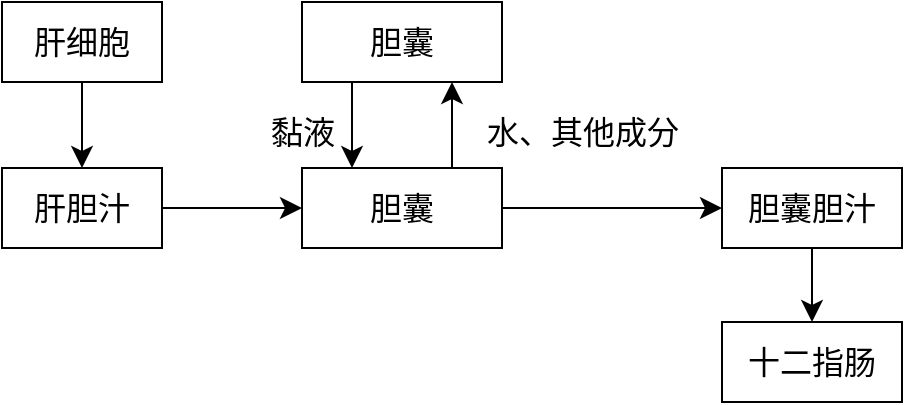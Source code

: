 <mxfile version="21.6.1" type="device">
  <diagram name="第 1 页" id="1nM4ry4I6lP0_Ujpqp6l">
    <mxGraphModel dx="1532" dy="1138" grid="1" gridSize="10" guides="1" tooltips="1" connect="1" arrows="1" fold="1" page="0" pageScale="1" pageWidth="827" pageHeight="1169" math="0" shadow="0">
      <root>
        <mxCell id="0" />
        <mxCell id="1" parent="0" />
        <mxCell id="6mb24FIX-rSDOmY6yTPQ-24" value="" style="edgeStyle=none;curved=1;rounded=0;orthogonalLoop=1;jettySize=auto;html=1;fontSize=12;startSize=8;endSize=8;" edge="1" parent="1" source="6mb24FIX-rSDOmY6yTPQ-16" target="6mb24FIX-rSDOmY6yTPQ-23">
          <mxGeometry relative="1" as="geometry" />
        </mxCell>
        <mxCell id="6mb24FIX-rSDOmY6yTPQ-16" value="胆囊胆汁" style="rounded=0;whiteSpace=wrap;html=1;fontSize=16;" vertex="1" parent="1">
          <mxGeometry x="350" y="23" width="90" height="40" as="geometry" />
        </mxCell>
        <mxCell id="6mb24FIX-rSDOmY6yTPQ-26" style="edgeStyle=none;curved=1;rounded=0;orthogonalLoop=1;jettySize=auto;html=1;fontSize=12;startSize=8;endSize=8;" edge="1" parent="1" source="6mb24FIX-rSDOmY6yTPQ-18" target="6mb24FIX-rSDOmY6yTPQ-21">
          <mxGeometry relative="1" as="geometry" />
        </mxCell>
        <mxCell id="6mb24FIX-rSDOmY6yTPQ-18" value="肝细胞" style="whiteSpace=wrap;html=1;fontSize=16;" vertex="1" parent="1">
          <mxGeometry x="-10" y="-60" width="80" height="40" as="geometry" />
        </mxCell>
        <mxCell id="6mb24FIX-rSDOmY6yTPQ-25" style="edgeStyle=none;curved=1;rounded=0;orthogonalLoop=1;jettySize=auto;html=1;fontSize=12;startSize=8;endSize=8;" edge="1" parent="1" source="6mb24FIX-rSDOmY6yTPQ-28" target="6mb24FIX-rSDOmY6yTPQ-16">
          <mxGeometry relative="1" as="geometry" />
        </mxCell>
        <mxCell id="6mb24FIX-rSDOmY6yTPQ-21" value="肝胆汁" style="whiteSpace=wrap;html=1;fontSize=16;" vertex="1" parent="1">
          <mxGeometry x="-10" y="23" width="80" height="40" as="geometry" />
        </mxCell>
        <mxCell id="6mb24FIX-rSDOmY6yTPQ-23" value="十二指肠" style="rounded=0;whiteSpace=wrap;html=1;fontSize=16;" vertex="1" parent="1">
          <mxGeometry x="350" y="100" width="90" height="40" as="geometry" />
        </mxCell>
        <mxCell id="6mb24FIX-rSDOmY6yTPQ-29" value="" style="edgeStyle=none;curved=1;rounded=0;orthogonalLoop=1;jettySize=auto;html=1;fontSize=12;startSize=8;endSize=8;" edge="1" parent="1" source="6mb24FIX-rSDOmY6yTPQ-21" target="6mb24FIX-rSDOmY6yTPQ-28">
          <mxGeometry relative="1" as="geometry">
            <mxPoint x="130" y="43" as="sourcePoint" />
            <mxPoint x="310" y="43" as="targetPoint" />
          </mxGeometry>
        </mxCell>
        <mxCell id="6mb24FIX-rSDOmY6yTPQ-31" value="" style="edgeStyle=none;curved=1;rounded=0;orthogonalLoop=1;jettySize=auto;html=1;fontSize=12;startSize=8;endSize=8;entryX=0.75;entryY=1;entryDx=0;entryDy=0;exitX=0.75;exitY=0;exitDx=0;exitDy=0;" edge="1" parent="1" source="6mb24FIX-rSDOmY6yTPQ-28" target="6mb24FIX-rSDOmY6yTPQ-30">
          <mxGeometry relative="1" as="geometry" />
        </mxCell>
        <mxCell id="6mb24FIX-rSDOmY6yTPQ-28" value="胆囊" style="whiteSpace=wrap;html=1;fontSize=16;" vertex="1" parent="1">
          <mxGeometry x="140" y="23" width="100" height="40" as="geometry" />
        </mxCell>
        <mxCell id="6mb24FIX-rSDOmY6yTPQ-32" style="edgeStyle=none;curved=1;rounded=0;orthogonalLoop=1;jettySize=auto;html=1;fontSize=12;startSize=8;endSize=8;exitX=0.25;exitY=1;exitDx=0;exitDy=0;entryX=0.25;entryY=0;entryDx=0;entryDy=0;" edge="1" parent="1" source="6mb24FIX-rSDOmY6yTPQ-30" target="6mb24FIX-rSDOmY6yTPQ-28">
          <mxGeometry relative="1" as="geometry" />
        </mxCell>
        <mxCell id="6mb24FIX-rSDOmY6yTPQ-30" value="胆囊" style="whiteSpace=wrap;html=1;fontSize=16;" vertex="1" parent="1">
          <mxGeometry x="140" y="-60" width="100" height="40" as="geometry" />
        </mxCell>
        <mxCell id="6mb24FIX-rSDOmY6yTPQ-33" value="黏液" style="text;html=1;align=center;verticalAlign=middle;resizable=0;points=[];autosize=1;strokeColor=none;fillColor=none;fontSize=16;" vertex="1" parent="1">
          <mxGeometry x="110" y="-10" width="60" height="30" as="geometry" />
        </mxCell>
        <mxCell id="6mb24FIX-rSDOmY6yTPQ-34" value="水、其他成分" style="text;html=1;align=center;verticalAlign=middle;resizable=0;points=[];autosize=1;strokeColor=none;fillColor=none;fontSize=16;" vertex="1" parent="1">
          <mxGeometry x="220" y="-10" width="120" height="30" as="geometry" />
        </mxCell>
      </root>
    </mxGraphModel>
  </diagram>
</mxfile>
